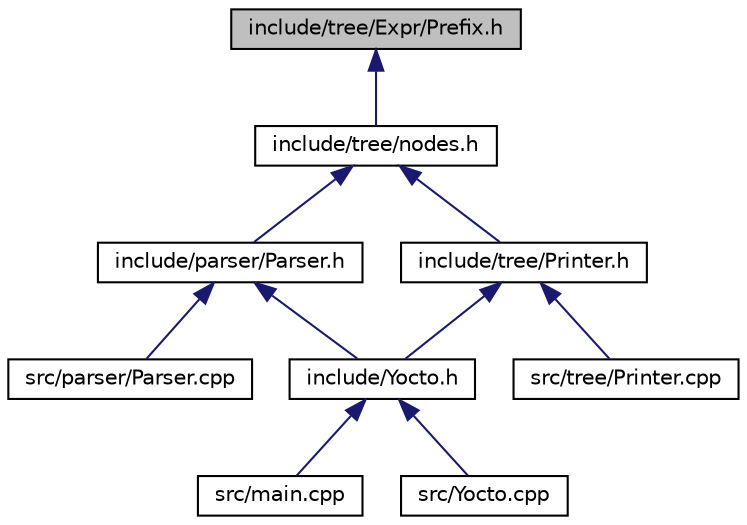 digraph "include/tree/Expr/Prefix.h"
{
 // LATEX_PDF_SIZE
  edge [fontname="Helvetica",fontsize="10",labelfontname="Helvetica",labelfontsize="10"];
  node [fontname="Helvetica",fontsize="10",shape=record];
  Node1 [label="include/tree/Expr/Prefix.h",height=0.2,width=0.4,color="black", fillcolor="grey75", style="filled", fontcolor="black",tooltip=" "];
  Node1 -> Node2 [dir="back",color="midnightblue",fontsize="10",style="solid"];
  Node2 [label="include/tree/nodes.h",height=0.2,width=0.4,color="black", fillcolor="white", style="filled",URL="$nodes_8h.html",tooltip=" "];
  Node2 -> Node3 [dir="back",color="midnightblue",fontsize="10",style="solid"];
  Node3 [label="include/parser/Parser.h",height=0.2,width=0.4,color="black", fillcolor="white", style="filled",URL="$_parser_8h.html",tooltip=" "];
  Node3 -> Node4 [dir="back",color="midnightblue",fontsize="10",style="solid"];
  Node4 [label="src/parser/Parser.cpp",height=0.2,width=0.4,color="black", fillcolor="white", style="filled",URL="$_parser_8cpp.html",tooltip=" "];
  Node3 -> Node5 [dir="back",color="midnightblue",fontsize="10",style="solid"];
  Node5 [label="include/Yocto.h",height=0.2,width=0.4,color="black", fillcolor="white", style="filled",URL="$_yocto_8h.html",tooltip=" "];
  Node5 -> Node6 [dir="back",color="midnightblue",fontsize="10",style="solid"];
  Node6 [label="src/main.cpp",height=0.2,width=0.4,color="black", fillcolor="white", style="filled",URL="$main_8cpp.html",tooltip=" "];
  Node5 -> Node7 [dir="back",color="midnightblue",fontsize="10",style="solid"];
  Node7 [label="src/Yocto.cpp",height=0.2,width=0.4,color="black", fillcolor="white", style="filled",URL="$_yocto_8cpp.html",tooltip=" "];
  Node2 -> Node8 [dir="back",color="midnightblue",fontsize="10",style="solid"];
  Node8 [label="include/tree/Printer.h",height=0.2,width=0.4,color="black", fillcolor="white", style="filled",URL="$_printer_8h.html",tooltip=" "];
  Node8 -> Node9 [dir="back",color="midnightblue",fontsize="10",style="solid"];
  Node9 [label="src/tree/Printer.cpp",height=0.2,width=0.4,color="black", fillcolor="white", style="filled",URL="$_printer_8cpp.html",tooltip=" "];
  Node8 -> Node5 [dir="back",color="midnightblue",fontsize="10",style="solid"];
}

